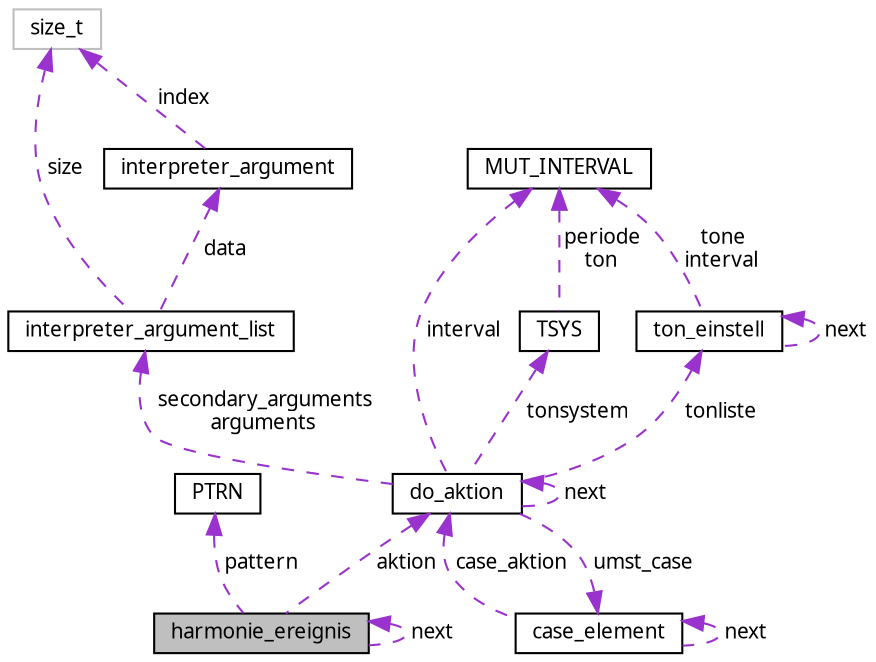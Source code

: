 digraph "harmonie_ereignis"
{
  edge [fontname="Sans",fontsize="10",labelfontname="Sans",labelfontsize="10"];
  node [fontname="Sans",fontsize="10",shape=record];
  Node1 [label="harmonie_ereignis",height=0.2,width=0.4,color="black", fillcolor="grey75", style="filled", fontcolor="black"];
  Node2 -> Node1 [dir="back",color="darkorchid3",fontsize="10",style="dashed",label=" pattern" ,fontname="Sans"];
  Node2 [label="PTRN",height=0.2,width=0.4,color="black", fillcolor="white", style="filled",URL="$d3/dc4/structPTRN.html"];
  Node3 -> Node1 [dir="back",color="darkorchid3",fontsize="10",style="dashed",label=" aktion" ,fontname="Sans"];
  Node3 [label="do_aktion",height=0.2,width=0.4,color="black", fillcolor="white", style="filled",URL="$d5/d8c/structdo__aktion.html"];
  Node4 -> Node3 [dir="back",color="darkorchid3",fontsize="10",style="dashed",label=" umst_case" ,fontname="Sans"];
  Node4 [label="case_element",height=0.2,width=0.4,color="black", fillcolor="white", style="filled",URL="$dc/da0/structcase__element.html"];
  Node4 -> Node4 [dir="back",color="darkorchid3",fontsize="10",style="dashed",label=" next" ,fontname="Sans"];
  Node3 -> Node4 [dir="back",color="darkorchid3",fontsize="10",style="dashed",label=" case_aktion" ,fontname="Sans"];
  Node5 -> Node3 [dir="back",color="darkorchid3",fontsize="10",style="dashed",label=" secondary_arguments\narguments" ,fontname="Sans"];
  Node5 [label="interpreter_argument_list",height=0.2,width=0.4,color="black", fillcolor="white", style="filled",URL="$dc/d87/structinterpreter__argument__list.html"];
  Node6 -> Node5 [dir="back",color="darkorchid3",fontsize="10",style="dashed",label=" data" ,fontname="Sans"];
  Node6 [label="interpreter_argument",height=0.2,width=0.4,color="black", fillcolor="white", style="filled",URL="$dc/d4e/unioninterpreter__argument.html"];
  Node7 -> Node6 [dir="back",color="darkorchid3",fontsize="10",style="dashed",label=" index" ,fontname="Sans"];
  Node7 [label="size_t",height=0.2,width=0.4,color="grey75", fillcolor="white", style="filled"];
  Node7 -> Node5 [dir="back",color="darkorchid3",fontsize="10",style="dashed",label=" size" ,fontname="Sans"];
  Node3 -> Node3 [dir="back",color="darkorchid3",fontsize="10",style="dashed",label=" next" ,fontname="Sans"];
  Node8 -> Node3 [dir="back",color="darkorchid3",fontsize="10",style="dashed",label=" interval" ,fontname="Sans"];
  Node8 [label="MUT_INTERVAL",height=0.2,width=0.4,color="black", fillcolor="white", style="filled",URL="$d6/dcd/structMUT__INTERVAL.html"];
  Node9 -> Node3 [dir="back",color="darkorchid3",fontsize="10",style="dashed",label=" tonsystem" ,fontname="Sans"];
  Node9 [label="TSYS",height=0.2,width=0.4,color="black", fillcolor="white", style="filled",URL="$d4/d2a/structTSYS.html"];
  Node8 -> Node9 [dir="back",color="darkorchid3",fontsize="10",style="dashed",label=" periode\nton" ,fontname="Sans"];
  Node10 -> Node3 [dir="back",color="darkorchid3",fontsize="10",style="dashed",label=" tonliste" ,fontname="Sans"];
  Node10 [label="ton_einstell",height=0.2,width=0.4,color="black", fillcolor="white", style="filled",URL="$d4/dd8/structton__einstell.html"];
  Node8 -> Node10 [dir="back",color="darkorchid3",fontsize="10",style="dashed",label=" tone\ninterval" ,fontname="Sans"];
  Node10 -> Node10 [dir="back",color="darkorchid3",fontsize="10",style="dashed",label=" next" ,fontname="Sans"];
  Node1 -> Node1 [dir="back",color="darkorchid3",fontsize="10",style="dashed",label=" next" ,fontname="Sans"];
}

